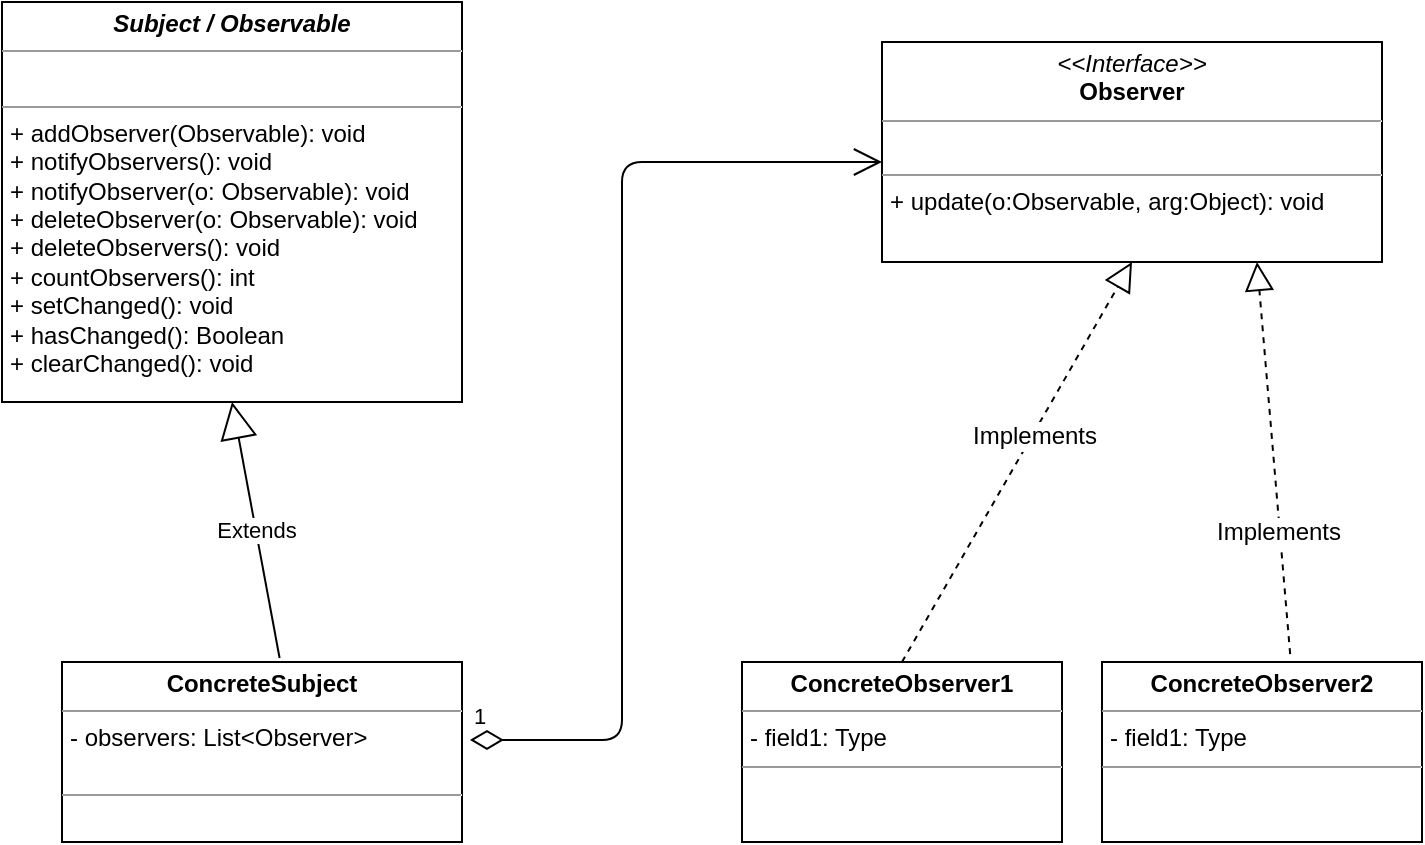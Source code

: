 <mxfile version="11.0.5" type="device"><diagram id="CnPRi04y2KSLrJTsc4C4" name="Page-1"><mxGraphModel dx="803" dy="505" grid="1" gridSize="10" guides="1" tooltips="1" connect="1" arrows="1" fold="1" page="1" pageScale="1" pageWidth="827" pageHeight="1169" math="0" shadow="0"><root><mxCell id="0"/><mxCell id="1" parent="0"/><mxCell id="ORw_GkJSAN6mbFXayrsw-1" value="&lt;p style=&quot;margin: 0px ; margin-top: 4px ; text-align: center&quot;&gt;&lt;i&gt;&amp;lt;&amp;lt;Interface&amp;gt;&amp;gt;&lt;/i&gt;&lt;br&gt;&lt;b&gt;Observer&lt;/b&gt;&lt;/p&gt;&lt;hr size=&quot;1&quot;&gt;&lt;p style=&quot;margin: 0px ; margin-left: 4px&quot;&gt;&lt;br&gt;&lt;/p&gt;&lt;hr size=&quot;1&quot;&gt;&lt;p style=&quot;margin: 0px ; margin-left: 4px&quot;&gt;+ update(o:Observable, arg:Object): void&lt;br&gt;&lt;/p&gt;" style="verticalAlign=top;align=left;overflow=fill;fontSize=12;fontFamily=Helvetica;html=1;" vertex="1" parent="1"><mxGeometry x="460" y="50" width="250" height="110" as="geometry"/></mxCell><mxCell id="ORw_GkJSAN6mbFXayrsw-2" value="&lt;p style=&quot;margin: 0px ; margin-top: 4px ; text-align: center&quot;&gt;&lt;b&gt;&lt;i&gt;Subject / Observable&lt;/i&gt;&lt;/b&gt;&lt;/p&gt;&lt;hr size=&quot;1&quot;&gt;&lt;p style=&quot;margin: 0px ; margin-left: 4px&quot;&gt;&lt;br&gt;&lt;/p&gt;&lt;hr size=&quot;1&quot;&gt;&lt;p style=&quot;margin: 0px ; margin-left: 4px&quot;&gt;+ addObserver(Observable): void&lt;br&gt;&lt;/p&gt;&lt;p style=&quot;margin: 0px ; margin-left: 4px&quot;&gt;+ notifyObservers(): void&lt;br&gt;&lt;/p&gt;&lt;p style=&quot;margin: 0px ; margin-left: 4px&quot;&gt;+ notifyObserver(o: Observable): void&lt;br&gt;&lt;/p&gt;&lt;p style=&quot;margin: 0px ; margin-left: 4px&quot;&gt;+ deleteObserver(o: Observable): void&lt;br&gt;&lt;/p&gt;&lt;p style=&quot;margin: 0px ; margin-left: 4px&quot;&gt;+ deleteObservers(): void&lt;br&gt;&lt;/p&gt;&lt;p style=&quot;margin: 0px ; margin-left: 4px&quot;&gt;+ countObservers(): int&lt;br&gt;&lt;/p&gt;&lt;p style=&quot;margin: 0px ; margin-left: 4px&quot;&gt;+ setChanged(): void&lt;br&gt;&lt;/p&gt;&lt;p style=&quot;margin: 0px ; margin-left: 4px&quot;&gt;+ hasChanged(): Boolean&lt;br&gt;&lt;/p&gt;&lt;p style=&quot;margin: 0px ; margin-left: 4px&quot;&gt;+ clearChanged(): void&lt;br&gt;&lt;/p&gt;" style="verticalAlign=top;align=left;overflow=fill;fontSize=12;fontFamily=Helvetica;html=1;" vertex="1" parent="1"><mxGeometry x="20" y="30" width="230" height="200" as="geometry"/></mxCell><mxCell id="ORw_GkJSAN6mbFXayrsw-3" value="&lt;p style=&quot;margin: 0px ; margin-top: 4px ; text-align: center&quot;&gt;&lt;b&gt;ConcreteObserver1&lt;/b&gt;&lt;/p&gt;&lt;hr size=&quot;1&quot;&gt;&lt;p style=&quot;margin: 0px ; margin-left: 4px&quot;&gt;- field1: Type&lt;/p&gt;&lt;hr size=&quot;1&quot;&gt;&lt;p style=&quot;margin: 0px ; margin-left: 4px&quot;&gt;&lt;br&gt;&lt;/p&gt;" style="verticalAlign=top;align=left;overflow=fill;fontSize=12;fontFamily=Helvetica;html=1;" vertex="1" parent="1"><mxGeometry x="390" y="360" width="160" height="90" as="geometry"/></mxCell><mxCell id="ORw_GkJSAN6mbFXayrsw-4" value="&lt;p style=&quot;margin: 0px ; margin-top: 4px ; text-align: center&quot;&gt;&lt;b&gt;ConcreteObserver2&lt;/b&gt;&lt;br&gt;&lt;/p&gt;&lt;hr size=&quot;1&quot;&gt;&lt;p style=&quot;margin: 0px ; margin-left: 4px&quot;&gt;- field1: Type&lt;/p&gt;&lt;hr size=&quot;1&quot;&gt;&lt;p style=&quot;margin: 0px ; margin-left: 4px&quot;&gt;&lt;br&gt;&lt;/p&gt;" style="verticalAlign=top;align=left;overflow=fill;fontSize=12;fontFamily=Helvetica;html=1;" vertex="1" parent="1"><mxGeometry x="570" y="360" width="160" height="90" as="geometry"/></mxCell><mxCell id="ORw_GkJSAN6mbFXayrsw-5" value="" style="endArrow=block;dashed=1;endFill=0;endSize=12;html=1;exitX=0.5;exitY=0;exitDx=0;exitDy=0;entryX=0.5;entryY=1;entryDx=0;entryDy=0;" edge="1" parent="1" source="ORw_GkJSAN6mbFXayrsw-3" target="ORw_GkJSAN6mbFXayrsw-1"><mxGeometry width="160" relative="1" as="geometry"><mxPoint x="80" y="400" as="sourcePoint"/><mxPoint x="240" y="400" as="targetPoint"/><Array as="points"/></mxGeometry></mxCell><mxCell id="ORw_GkJSAN6mbFXayrsw-8" value="Implements" style="text;html=1;resizable=0;points=[];align=center;verticalAlign=middle;labelBackgroundColor=#ffffff;" vertex="1" connectable="0" parent="ORw_GkJSAN6mbFXayrsw-5"><mxGeometry x="0.138" y="-1" relative="1" as="geometry"><mxPoint x="-1" as="offset"/></mxGeometry></mxCell><mxCell id="ORw_GkJSAN6mbFXayrsw-6" value="" style="endArrow=block;dashed=1;endFill=0;endSize=12;html=1;exitX=0.588;exitY=-0.044;exitDx=0;exitDy=0;exitPerimeter=0;entryX=0.75;entryY=1;entryDx=0;entryDy=0;" edge="1" parent="1" source="ORw_GkJSAN6mbFXayrsw-4" target="ORw_GkJSAN6mbFXayrsw-1"><mxGeometry width="160" relative="1" as="geometry"><mxPoint x="80" y="470" as="sourcePoint"/><mxPoint x="580" y="200" as="targetPoint"/></mxGeometry></mxCell><mxCell id="ORw_GkJSAN6mbFXayrsw-22" value="Implements" style="text;html=1;resizable=0;points=[];align=center;verticalAlign=middle;labelBackgroundColor=#ffffff;" vertex="1" connectable="0" parent="ORw_GkJSAN6mbFXayrsw-6"><mxGeometry x="-0.377" y="1" relative="1" as="geometry"><mxPoint as="offset"/></mxGeometry></mxCell><mxCell id="ORw_GkJSAN6mbFXayrsw-12" value="&lt;p style=&quot;margin: 0px ; margin-top: 4px ; text-align: center&quot;&gt;&lt;b&gt;ConcreteSubject&lt;/b&gt;&lt;/p&gt;&lt;hr size=&quot;1&quot;&gt;&lt;p style=&quot;margin: 0px ; margin-left: 4px&quot;&gt;- observers: List&amp;lt;Observer&amp;gt;&lt;br&gt;&lt;/p&gt;&lt;div&gt;&lt;br&gt;&lt;/div&gt;&lt;hr size=&quot;1&quot;&gt;&lt;p style=&quot;margin: 0px ; margin-left: 4px&quot;&gt;&lt;br&gt;&lt;/p&gt;" style="verticalAlign=top;align=left;overflow=fill;fontSize=12;fontFamily=Helvetica;html=1;" vertex="1" parent="1"><mxGeometry x="50" y="360" width="200" height="90" as="geometry"/></mxCell><mxCell id="ORw_GkJSAN6mbFXayrsw-13" value="Extends" style="endArrow=block;endSize=16;endFill=0;html=1;exitX=0.544;exitY=-0.022;exitDx=0;exitDy=0;exitPerimeter=0;entryX=0.5;entryY=1;entryDx=0;entryDy=0;" edge="1" parent="1" source="ORw_GkJSAN6mbFXayrsw-12" target="ORw_GkJSAN6mbFXayrsw-2"><mxGeometry width="160" relative="1" as="geometry"><mxPoint x="20" y="470" as="sourcePoint"/><mxPoint x="180" y="470" as="targetPoint"/></mxGeometry></mxCell><mxCell id="ORw_GkJSAN6mbFXayrsw-18" value="1" style="endArrow=open;html=1;endSize=12;startArrow=diamondThin;startSize=14;startFill=0;edgeStyle=orthogonalEdgeStyle;align=left;verticalAlign=bottom;exitX=1.02;exitY=0.433;exitDx=0;exitDy=0;exitPerimeter=0;" edge="1" parent="1" source="ORw_GkJSAN6mbFXayrsw-12"><mxGeometry x="-1" y="3" relative="1" as="geometry"><mxPoint x="290" y="220" as="sourcePoint"/><mxPoint x="460" y="110" as="targetPoint"/><Array as="points"><mxPoint x="330" y="399"/><mxPoint x="330" y="110"/></Array></mxGeometry></mxCell></root></mxGraphModel></diagram></mxfile>